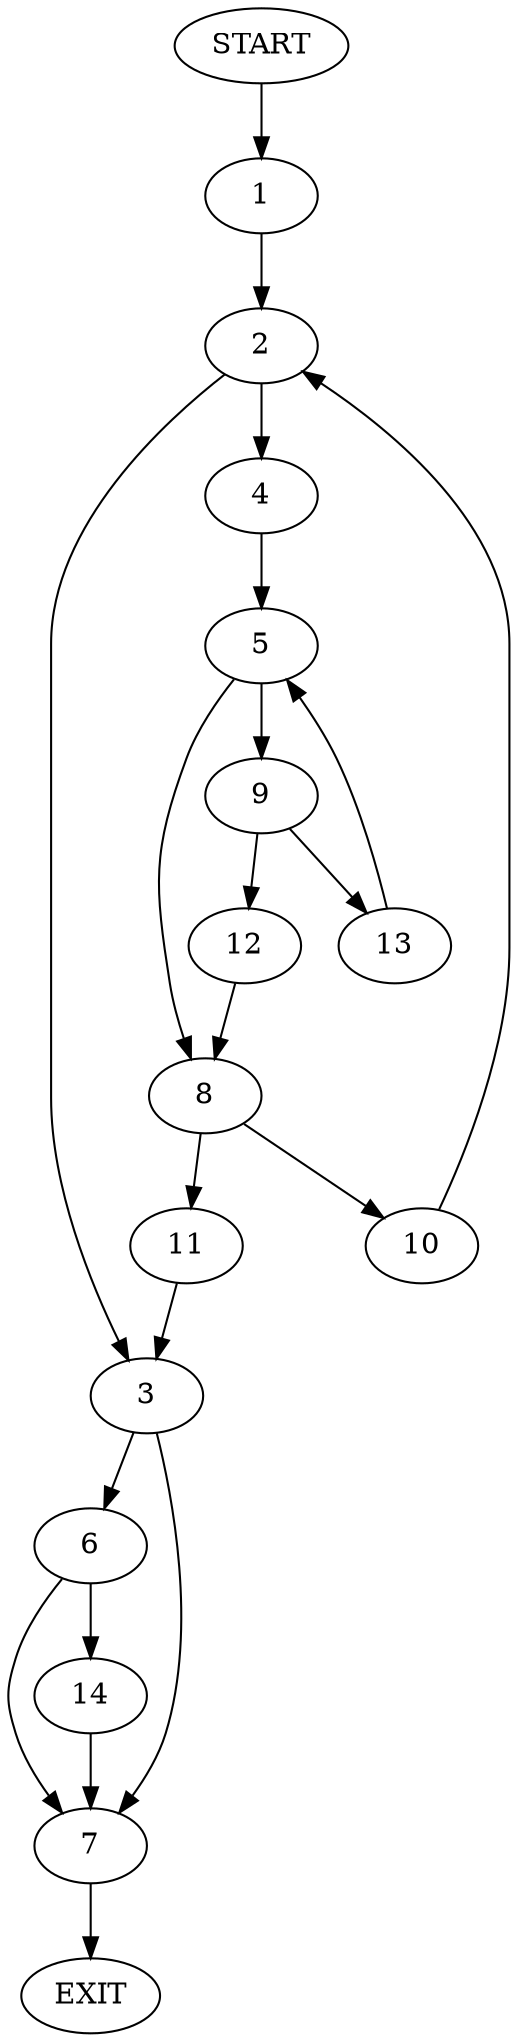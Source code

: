 digraph {
0 [label="START"]
15 [label="EXIT"]
0 -> 1
1 -> 2
2 -> 3
2 -> 4
4 -> 5
3 -> 6
3 -> 7
5 -> 8
5 -> 9
8 -> 10
8 -> 11
9 -> 12
9 -> 13
12 -> 8
13 -> 5
11 -> 3
10 -> 2
7 -> 15
6 -> 14
6 -> 7
14 -> 7
}
